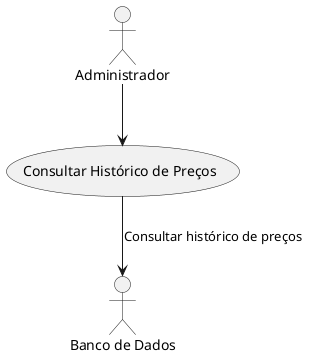 @startuml
actor "Administrador" as A
actor "Banco de Dados" as DB

usecase "Consultar Histórico de Preços" as UC7

A --> UC7
UC7 --> DB : Consultar histórico de preços

@enduml
